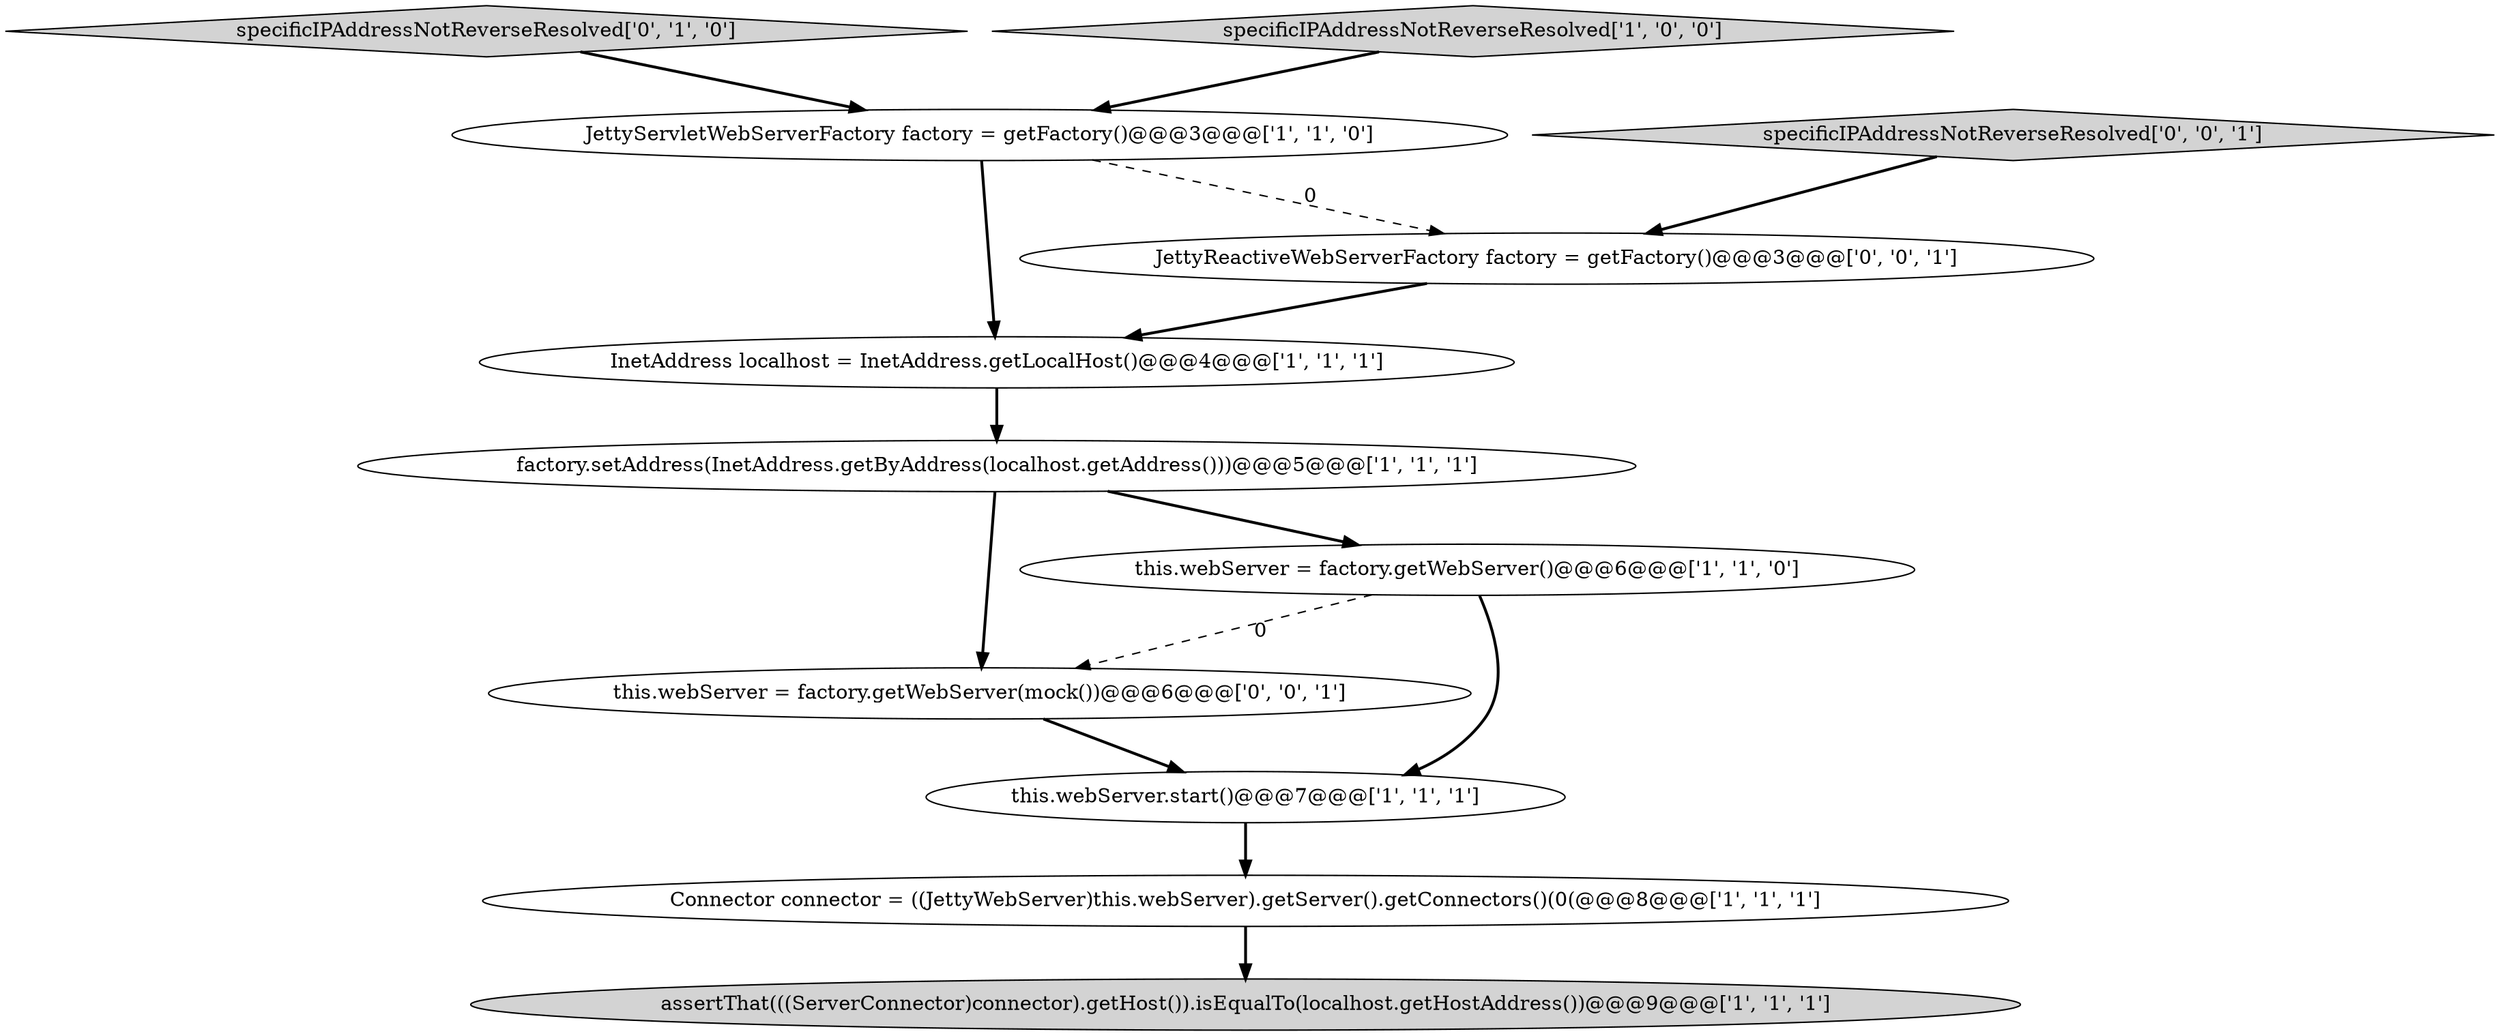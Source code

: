 digraph {
8 [style = filled, label = "specificIPAddressNotReverseResolved['0', '1', '0']", fillcolor = lightgray, shape = diamond image = "AAA0AAABBB2BBB"];
9 [style = filled, label = "this.webServer = factory.getWebServer(mock())@@@6@@@['0', '0', '1']", fillcolor = white, shape = ellipse image = "AAA0AAABBB3BBB"];
0 [style = filled, label = "specificIPAddressNotReverseResolved['1', '0', '0']", fillcolor = lightgray, shape = diamond image = "AAA0AAABBB1BBB"];
10 [style = filled, label = "specificIPAddressNotReverseResolved['0', '0', '1']", fillcolor = lightgray, shape = diamond image = "AAA0AAABBB3BBB"];
1 [style = filled, label = "assertThat(((ServerConnector)connector).getHost()).isEqualTo(localhost.getHostAddress())@@@9@@@['1', '1', '1']", fillcolor = lightgray, shape = ellipse image = "AAA0AAABBB1BBB"];
7 [style = filled, label = "InetAddress localhost = InetAddress.getLocalHost()@@@4@@@['1', '1', '1']", fillcolor = white, shape = ellipse image = "AAA0AAABBB1BBB"];
6 [style = filled, label = "Connector connector = ((JettyWebServer)this.webServer).getServer().getConnectors()(0(@@@8@@@['1', '1', '1']", fillcolor = white, shape = ellipse image = "AAA0AAABBB1BBB"];
4 [style = filled, label = "this.webServer = factory.getWebServer()@@@6@@@['1', '1', '0']", fillcolor = white, shape = ellipse image = "AAA0AAABBB1BBB"];
5 [style = filled, label = "JettyServletWebServerFactory factory = getFactory()@@@3@@@['1', '1', '0']", fillcolor = white, shape = ellipse image = "AAA0AAABBB1BBB"];
3 [style = filled, label = "this.webServer.start()@@@7@@@['1', '1', '1']", fillcolor = white, shape = ellipse image = "AAA0AAABBB1BBB"];
11 [style = filled, label = "JettyReactiveWebServerFactory factory = getFactory()@@@3@@@['0', '0', '1']", fillcolor = white, shape = ellipse image = "AAA0AAABBB3BBB"];
2 [style = filled, label = "factory.setAddress(InetAddress.getByAddress(localhost.getAddress()))@@@5@@@['1', '1', '1']", fillcolor = white, shape = ellipse image = "AAA0AAABBB1BBB"];
9->3 [style = bold, label=""];
5->7 [style = bold, label=""];
4->3 [style = bold, label=""];
3->6 [style = bold, label=""];
6->1 [style = bold, label=""];
4->9 [style = dashed, label="0"];
2->9 [style = bold, label=""];
8->5 [style = bold, label=""];
5->11 [style = dashed, label="0"];
2->4 [style = bold, label=""];
7->2 [style = bold, label=""];
11->7 [style = bold, label=""];
0->5 [style = bold, label=""];
10->11 [style = bold, label=""];
}
